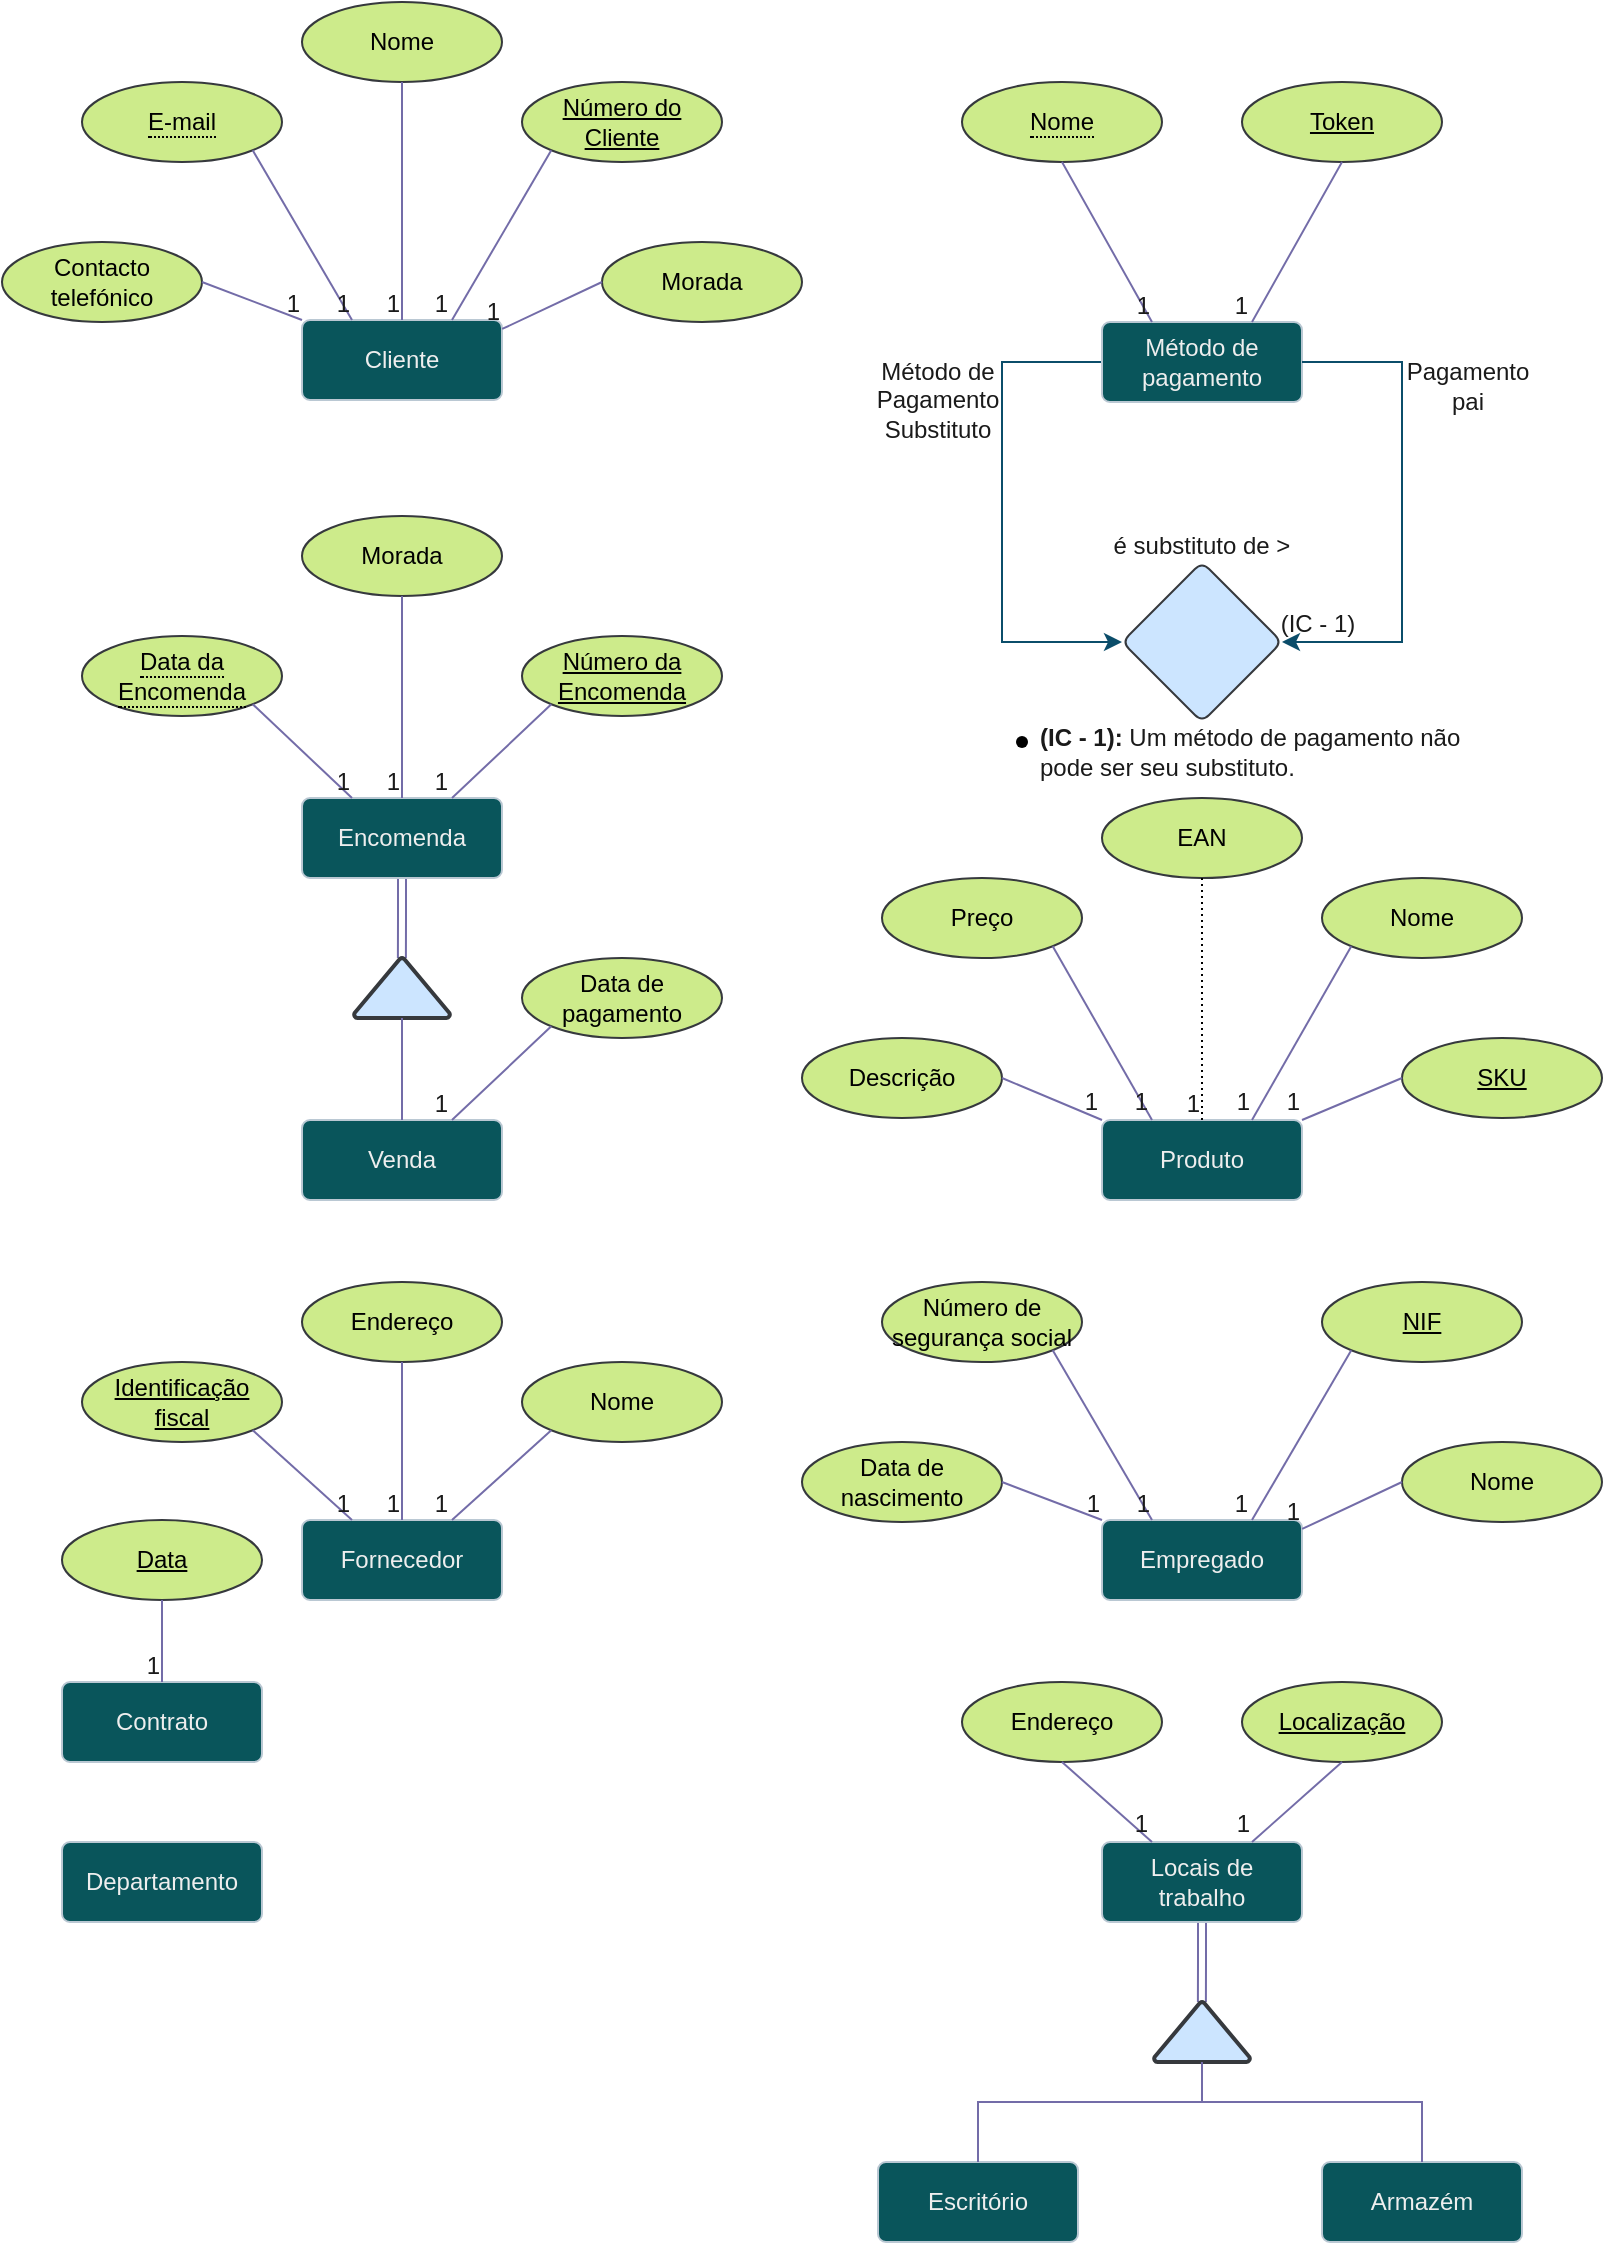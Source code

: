 <mxfile version="21.2.9" type="device">
  <diagram name="Página-1" id="ItoCFEnh0fc0-_jOK2Rc">
    <mxGraphModel dx="1313" dy="721" grid="1" gridSize="10" guides="1" tooltips="1" connect="1" arrows="1" fold="1" page="1" pageScale="1" pageWidth="827" pageHeight="1169" background="#ffffff" math="0" shadow="0">
      <root>
        <mxCell id="0" />
        <mxCell id="1" parent="0" />
        <mxCell id="ulnthqZ8hp1moQ3BsTgQ-2" value="Cliente" style="rounded=1;arcSize=10;whiteSpace=wrap;html=1;align=center;labelBackgroundColor=none;fillColor=#09555B;strokeColor=#BAC8D3;fontColor=#EEEEEE;" parent="1" vertex="1">
          <mxGeometry x="170" y="159" width="100" height="40" as="geometry" />
        </mxCell>
        <mxCell id="fjhzI5hMC6Ckn3JjvEL3-2" value="Número do Cliente" style="ellipse;whiteSpace=wrap;html=1;align=center;fontStyle=4;labelBackgroundColor=none;fillColor=#cdeb8b;strokeColor=#36393d;" parent="1" vertex="1">
          <mxGeometry x="280" y="40" width="100" height="40" as="geometry" />
        </mxCell>
        <mxCell id="fjhzI5hMC6Ckn3JjvEL3-3" value="&lt;span style=&quot;border-bottom: 1px dotted&quot;&gt;E-mail&lt;/span&gt;" style="ellipse;whiteSpace=wrap;html=1;align=center;labelBackgroundColor=none;fillColor=#cdeb8b;strokeColor=#36393d;" parent="1" vertex="1">
          <mxGeometry x="60" y="40" width="100" height="40" as="geometry" />
        </mxCell>
        <mxCell id="fjhzI5hMC6Ckn3JjvEL3-5" value="Contacto telefónico" style="ellipse;whiteSpace=wrap;html=1;align=center;labelBackgroundColor=none;fillColor=#cdeb8b;strokeColor=#36393d;" parent="1" vertex="1">
          <mxGeometry x="20" y="120" width="100" height="40" as="geometry" />
        </mxCell>
        <mxCell id="fjhzI5hMC6Ckn3JjvEL3-6" value="Morada" style="ellipse;whiteSpace=wrap;html=1;align=center;labelBackgroundColor=none;fillColor=#cdeb8b;strokeColor=#36393d;" parent="1" vertex="1">
          <mxGeometry x="320" y="120" width="100" height="40" as="geometry" />
        </mxCell>
        <mxCell id="fjhzI5hMC6Ckn3JjvEL3-8" value="Nome" style="ellipse;whiteSpace=wrap;html=1;align=center;labelBackgroundColor=none;fillColor=#cdeb8b;strokeColor=#36393d;" parent="1" vertex="1">
          <mxGeometry x="170" width="100" height="40" as="geometry" />
        </mxCell>
        <mxCell id="fjhzI5hMC6Ckn3JjvEL3-68" style="edgeStyle=orthogonalEdgeStyle;shape=link;rounded=0;orthogonalLoop=1;jettySize=auto;html=1;exitX=0.5;exitY=1;exitDx=0;exitDy=0;strokeColor=#736CA8;fontColor=#1A1A1A;" parent="1" source="fjhzI5hMC6Ckn3JjvEL3-13" target="fjhzI5hMC6Ckn3JjvEL3-69" edge="1">
          <mxGeometry relative="1" as="geometry">
            <mxPoint x="220.429" y="520" as="targetPoint" />
          </mxGeometry>
        </mxCell>
        <mxCell id="fjhzI5hMC6Ckn3JjvEL3-13" value="Encomenda" style="rounded=1;arcSize=10;whiteSpace=wrap;html=1;align=center;labelBackgroundColor=none;fillColor=#09555B;strokeColor=#BAC8D3;fontColor=#EEEEEE;" parent="1" vertex="1">
          <mxGeometry x="170" y="398" width="100" height="40" as="geometry" />
        </mxCell>
        <mxCell id="fjhzI5hMC6Ckn3JjvEL3-14" value="Número da Encomenda" style="ellipse;whiteSpace=wrap;html=1;align=center;fontStyle=4;labelBackgroundColor=none;fillColor=#cdeb8b;strokeColor=#36393d;" parent="1" vertex="1">
          <mxGeometry x="280" y="317" width="100" height="40" as="geometry" />
        </mxCell>
        <mxCell id="fjhzI5hMC6Ckn3JjvEL3-15" value="&lt;span style=&quot;border-bottom: 1px dotted&quot;&gt;Data da Encomenda&lt;/span&gt;" style="ellipse;whiteSpace=wrap;html=1;align=center;labelBackgroundColor=none;fillColor=#cdeb8b;strokeColor=#36393d;" parent="1" vertex="1">
          <mxGeometry x="60" y="317" width="100" height="40" as="geometry" />
        </mxCell>
        <mxCell id="fjhzI5hMC6Ckn3JjvEL3-18" value="Morada" style="ellipse;whiteSpace=wrap;html=1;align=center;labelBackgroundColor=none;fillColor=#cdeb8b;strokeColor=#36393d;shadow=0;" parent="1" vertex="1">
          <mxGeometry x="170" y="257" width="100" height="40" as="geometry" />
        </mxCell>
        <mxCell id="fjhzI5hMC6Ckn3JjvEL3-34" value="" style="edgeStyle=orthogonalEdgeStyle;rounded=0;orthogonalLoop=1;jettySize=auto;html=1;strokeColor=#0B4D6A;exitX=0;exitY=0.5;exitDx=0;exitDy=0;entryX=0;entryY=0.5;entryDx=0;entryDy=0;" parent="1" source="fjhzI5hMC6Ckn3JjvEL3-26" target="fjhzI5hMC6Ckn3JjvEL3-33" edge="1">
          <mxGeometry relative="1" as="geometry">
            <Array as="points">
              <mxPoint x="520" y="180" />
              <mxPoint x="520" y="320" />
            </Array>
          </mxGeometry>
        </mxCell>
        <mxCell id="fjhzI5hMC6Ckn3JjvEL3-26" value="Método de pagamento" style="rounded=1;arcSize=10;whiteSpace=wrap;html=1;align=center;labelBackgroundColor=none;fillColor=#09555B;strokeColor=#BAC8D3;fontColor=#EEEEEE;" parent="1" vertex="1">
          <mxGeometry x="570" y="160" width="100" height="40" as="geometry" />
        </mxCell>
        <mxCell id="fjhzI5hMC6Ckn3JjvEL3-27" value="Token" style="ellipse;whiteSpace=wrap;html=1;align=center;fontStyle=4;labelBackgroundColor=none;fillColor=#cdeb8b;strokeColor=#36393d;" parent="1" vertex="1">
          <mxGeometry x="640" y="40" width="100" height="40" as="geometry" />
        </mxCell>
        <mxCell id="fjhzI5hMC6Ckn3JjvEL3-28" value="&lt;span style=&quot;border-bottom: 1px dotted&quot;&gt;Nome&lt;/span&gt;" style="ellipse;whiteSpace=wrap;html=1;align=center;labelBackgroundColor=none;fillColor=#cdeb8b;strokeColor=#36393d;" parent="1" vertex="1">
          <mxGeometry x="500" y="40" width="100" height="40" as="geometry" />
        </mxCell>
        <mxCell id="fjhzI5hMC6Ckn3JjvEL3-33" value="" style="rhombus;whiteSpace=wrap;html=1;fillColor=#cce5ff;strokeColor=#36393d;rounded=1;arcSize=10;labelBackgroundColor=none;" parent="1" vertex="1">
          <mxGeometry x="580" y="280" width="80" height="80" as="geometry" />
        </mxCell>
        <mxCell id="fjhzI5hMC6Ckn3JjvEL3-37" value="Método de Pagamento Substituto" style="text;strokeColor=none;align=center;fillColor=none;html=1;verticalAlign=middle;whiteSpace=wrap;rounded=0;fontColor=#1A1A1A;" parent="1" vertex="1">
          <mxGeometry x="458" y="184" width="60" height="30" as="geometry" />
        </mxCell>
        <mxCell id="fjhzI5hMC6Ckn3JjvEL3-46" value="Pagamento pai" style="text;strokeColor=none;align=center;fillColor=none;html=1;verticalAlign=middle;whiteSpace=wrap;rounded=0;fontColor=#1A1A1A;" parent="1" vertex="1">
          <mxGeometry x="723" y="177" width="60" height="30" as="geometry" />
        </mxCell>
        <mxCell id="fjhzI5hMC6Ckn3JjvEL3-47" value="(IC - 1)" style="text;strokeColor=none;align=center;fillColor=none;html=1;verticalAlign=middle;whiteSpace=wrap;rounded=0;fontColor=#1A1A1A;" parent="1" vertex="1">
          <mxGeometry x="648" y="296" width="60" height="30" as="geometry" />
        </mxCell>
        <mxCell id="fjhzI5hMC6Ckn3JjvEL3-48" value="" style="shape=waypoint;sketch=0;fillStyle=solid;size=6;pointerEvents=1;points=[];fillColor=none;resizable=0;rotatable=0;perimeter=centerPerimeter;snapToPoint=1;strokeColor=#000000;fontColor=#1A1A1A;" parent="1" vertex="1">
          <mxGeometry x="520" y="360" width="20" height="20" as="geometry" />
        </mxCell>
        <mxCell id="fjhzI5hMC6Ckn3JjvEL3-49" value="&lt;b&gt;(IC - 1): &lt;/b&gt;Um método de pagamento não pode ser seu substituto.&lt;b&gt;&amp;nbsp;&lt;/b&gt;" style="text;strokeColor=none;align=left;fillColor=none;html=1;verticalAlign=middle;whiteSpace=wrap;rounded=0;fontColor=#1A1A1A;" parent="1" vertex="1">
          <mxGeometry x="537" y="360" width="219" height="30" as="geometry" />
        </mxCell>
        <mxCell id="fjhzI5hMC6Ckn3JjvEL3-51" value="é substituto de &amp;gt;" style="text;strokeColor=none;align=center;fillColor=none;html=1;verticalAlign=middle;whiteSpace=wrap;rounded=0;fontColor=#1A1A1A;" parent="1" vertex="1">
          <mxGeometry x="570" y="257" width="100" height="30" as="geometry" />
        </mxCell>
        <mxCell id="fjhzI5hMC6Ckn3JjvEL3-52" value="Produto" style="rounded=1;arcSize=10;whiteSpace=wrap;html=1;align=center;labelBackgroundColor=none;fillColor=#09555B;strokeColor=#BAC8D3;fontColor=#EEEEEE;" parent="1" vertex="1">
          <mxGeometry x="570" y="559" width="100" height="40" as="geometry" />
        </mxCell>
        <mxCell id="fjhzI5hMC6Ckn3JjvEL3-53" value="SKU" style="ellipse;whiteSpace=wrap;html=1;align=center;fontStyle=4;labelBackgroundColor=none;fillColor=#cdeb8b;strokeColor=#36393d;" parent="1" vertex="1">
          <mxGeometry x="720" y="518" width="100" height="40" as="geometry" />
        </mxCell>
        <mxCell id="fjhzI5hMC6Ckn3JjvEL3-56" value="Nome" style="ellipse;whiteSpace=wrap;html=1;align=center;labelBackgroundColor=none;fillColor=#cdeb8b;strokeColor=#36393d;shadow=0;" parent="1" vertex="1">
          <mxGeometry x="680" y="438" width="100" height="40" as="geometry" />
        </mxCell>
        <mxCell id="fjhzI5hMC6Ckn3JjvEL3-59" value="Descrição" style="ellipse;whiteSpace=wrap;html=1;align=center;strokeColor=#36393d;fillColor=#cdeb8b;" parent="1" vertex="1">
          <mxGeometry x="420" y="518" width="100" height="40" as="geometry" />
        </mxCell>
        <mxCell id="fjhzI5hMC6Ckn3JjvEL3-60" value="Preço" style="ellipse;whiteSpace=wrap;html=1;align=center;strokeColor=#36393d;fillColor=#cdeb8b;" parent="1" vertex="1">
          <mxGeometry x="460" y="438" width="100" height="40" as="geometry" />
        </mxCell>
        <mxCell id="fjhzI5hMC6Ckn3JjvEL3-64" value="EAN" style="ellipse;whiteSpace=wrap;html=1;align=center;strokeColor=#36393d;fillColor=#cdeb8b;" parent="1" vertex="1">
          <mxGeometry x="570" y="398" width="100" height="40" as="geometry" />
        </mxCell>
        <mxCell id="fjhzI5hMC6Ckn3JjvEL3-65" value="" style="endArrow=none;html=1;rounded=0;dashed=1;dashPattern=1 2;strokeColor=#000000;fontColor=#1A1A1A;entryX=0.5;entryY=0;entryDx=0;entryDy=0;exitX=0.5;exitY=1;exitDx=0;exitDy=0;jumpSize=4;" parent="1" source="fjhzI5hMC6Ckn3JjvEL3-64" target="fjhzI5hMC6Ckn3JjvEL3-52" edge="1">
          <mxGeometry relative="1" as="geometry">
            <mxPoint x="590" y="488" as="sourcePoint" />
            <mxPoint x="680" y="328" as="targetPoint" />
          </mxGeometry>
        </mxCell>
        <mxCell id="fjhzI5hMC6Ckn3JjvEL3-66" value="1" style="resizable=0;html=1;whiteSpace=wrap;align=right;verticalAlign=bottom;strokeColor=#D0CEE2;fontColor=#1A1A1A;fillColor=#5D7F99;" parent="fjhzI5hMC6Ckn3JjvEL3-65" connectable="0" vertex="1">
          <mxGeometry x="1" relative="1" as="geometry" />
        </mxCell>
        <mxCell id="fjhzI5hMC6Ckn3JjvEL3-69" value="" style="strokeWidth=2;html=1;shape=mxgraph.flowchart.extract_or_measurement;whiteSpace=wrap;strokeColor=#36393d;fillColor=#cce5ff;" parent="1" vertex="1">
          <mxGeometry x="196.04" y="478" width="47.93" height="30" as="geometry" />
        </mxCell>
        <mxCell id="fjhzI5hMC6Ckn3JjvEL3-71" value="Venda" style="rounded=1;arcSize=10;whiteSpace=wrap;html=1;align=center;labelBackgroundColor=none;fillColor=#09555B;strokeColor=#BAC8D3;fontColor=#EEEEEE;" parent="1" vertex="1">
          <mxGeometry x="170" y="559" width="100" height="40" as="geometry" />
        </mxCell>
        <mxCell id="fjhzI5hMC6Ckn3JjvEL3-72" value="Data de pagamento" style="ellipse;whiteSpace=wrap;html=1;align=center;fontStyle=0;labelBackgroundColor=none;fillColor=#cdeb8b;strokeColor=#36393d;" parent="1" vertex="1">
          <mxGeometry x="280" y="478" width="100" height="40" as="geometry" />
        </mxCell>
        <mxCell id="fjhzI5hMC6Ckn3JjvEL3-75" value="" style="endArrow=none;html=1;rounded=0;strokeColor=#736CA8;fontColor=#1A1A1A;exitX=0.5;exitY=1;exitDx=0;exitDy=0;exitPerimeter=0;entryX=0.5;entryY=0;entryDx=0;entryDy=0;" parent="1" source="fjhzI5hMC6Ckn3JjvEL3-69" target="fjhzI5hMC6Ckn3JjvEL3-71" edge="1">
          <mxGeometry relative="1" as="geometry">
            <mxPoint x="170" y="500" as="sourcePoint" />
            <mxPoint x="330" y="500" as="targetPoint" />
          </mxGeometry>
        </mxCell>
        <mxCell id="fjhzI5hMC6Ckn3JjvEL3-76" value="Fornecedor" style="rounded=1;arcSize=10;whiteSpace=wrap;html=1;align=center;labelBackgroundColor=none;fillColor=#09555B;strokeColor=#BAC8D3;fontColor=#EEEEEE;" parent="1" vertex="1">
          <mxGeometry x="170" y="759" width="100" height="40" as="geometry" />
        </mxCell>
        <mxCell id="fjhzI5hMC6Ckn3JjvEL3-78" value="Nome" style="ellipse;whiteSpace=wrap;html=1;align=center;labelBackgroundColor=none;fillColor=#cdeb8b;strokeColor=#36393d;shadow=0;" parent="1" vertex="1">
          <mxGeometry x="280" y="680" width="100" height="40" as="geometry" />
        </mxCell>
        <mxCell id="fjhzI5hMC6Ckn3JjvEL3-84" value="Endereço" style="ellipse;whiteSpace=wrap;html=1;align=center;strokeColor=#36393d;fillColor=#cdeb8b;" parent="1" vertex="1">
          <mxGeometry x="170" y="640" width="100" height="40" as="geometry" />
        </mxCell>
        <mxCell id="fjhzI5hMC6Ckn3JjvEL3-87" value="Identificação fiscal" style="ellipse;whiteSpace=wrap;html=1;align=center;fontStyle=4;strokeColor=#36393d;fillColor=#cdeb8b;" parent="1" vertex="1">
          <mxGeometry x="60" y="680" width="100" height="40" as="geometry" />
        </mxCell>
        <mxCell id="fjhzI5hMC6Ckn3JjvEL3-90" value="Contrato" style="rounded=1;arcSize=10;whiteSpace=wrap;html=1;align=center;labelBackgroundColor=none;fillColor=#09555B;strokeColor=#BAC8D3;fontColor=#EEEEEE;" parent="1" vertex="1">
          <mxGeometry x="50" y="840" width="100" height="40" as="geometry" />
        </mxCell>
        <mxCell id="fjhzI5hMC6Ckn3JjvEL3-91" value="Data" style="ellipse;whiteSpace=wrap;html=1;align=center;fontStyle=4;strokeColor=#36393d;fillColor=#cdeb8b;" parent="1" vertex="1">
          <mxGeometry x="50" y="759" width="100" height="40" as="geometry" />
        </mxCell>
        <mxCell id="fjhzI5hMC6Ckn3JjvEL3-94" value="" style="endArrow=none;html=1;rounded=0;strokeColor=#736CA8;fontColor=#1A1A1A;exitX=0.5;exitY=1;exitDx=0;exitDy=0;entryX=0.5;entryY=0;entryDx=0;entryDy=0;" parent="1" source="fjhzI5hMC6Ckn3JjvEL3-91" target="fjhzI5hMC6Ckn3JjvEL3-90" edge="1">
          <mxGeometry relative="1" as="geometry">
            <mxPoint x="-20" y="850" as="sourcePoint" />
            <mxPoint x="140" y="850" as="targetPoint" />
          </mxGeometry>
        </mxCell>
        <mxCell id="fjhzI5hMC6Ckn3JjvEL3-95" value="1" style="resizable=0;html=1;whiteSpace=wrap;align=right;verticalAlign=bottom;strokeColor=#D0CEE2;fontColor=#1A1A1A;fillColor=#5D7F99;" parent="fjhzI5hMC6Ckn3JjvEL3-94" connectable="0" vertex="1">
          <mxGeometry x="1" relative="1" as="geometry" />
        </mxCell>
        <mxCell id="fjhzI5hMC6Ckn3JjvEL3-96" value="" style="endArrow=none;html=1;rounded=0;strokeColor=#736CA8;fontColor=#1A1A1A;entryX=0.75;entryY=0;entryDx=0;entryDy=0;exitX=0;exitY=1;exitDx=0;exitDy=0;" parent="1" source="fjhzI5hMC6Ckn3JjvEL3-78" target="fjhzI5hMC6Ckn3JjvEL3-76" edge="1">
          <mxGeometry relative="1" as="geometry">
            <mxPoint x="60" y="800" as="sourcePoint" />
            <mxPoint x="220" y="800" as="targetPoint" />
          </mxGeometry>
        </mxCell>
        <mxCell id="fjhzI5hMC6Ckn3JjvEL3-97" value="1" style="resizable=0;html=1;whiteSpace=wrap;align=right;verticalAlign=bottom;strokeColor=#D0CEE2;fontColor=#1A1A1A;fillColor=#5D7F99;" parent="fjhzI5hMC6Ckn3JjvEL3-96" connectable="0" vertex="1">
          <mxGeometry x="1" relative="1" as="geometry" />
        </mxCell>
        <mxCell id="fjhzI5hMC6Ckn3JjvEL3-98" value="" style="endArrow=none;html=1;rounded=0;strokeColor=#736CA8;fontColor=#1A1A1A;entryX=0.5;entryY=0;entryDx=0;entryDy=0;exitX=0.5;exitY=1;exitDx=0;exitDy=0;" parent="1" source="fjhzI5hMC6Ckn3JjvEL3-84" target="fjhzI5hMC6Ckn3JjvEL3-76" edge="1">
          <mxGeometry relative="1" as="geometry">
            <mxPoint x="60" y="800" as="sourcePoint" />
            <mxPoint x="220" y="800" as="targetPoint" />
          </mxGeometry>
        </mxCell>
        <mxCell id="fjhzI5hMC6Ckn3JjvEL3-99" value="1" style="resizable=0;html=1;whiteSpace=wrap;align=right;verticalAlign=bottom;strokeColor=#D0CEE2;fontColor=#1A1A1A;fillColor=#5D7F99;" parent="fjhzI5hMC6Ckn3JjvEL3-98" connectable="0" vertex="1">
          <mxGeometry x="1" relative="1" as="geometry" />
        </mxCell>
        <mxCell id="fjhzI5hMC6Ckn3JjvEL3-100" value="" style="endArrow=none;html=1;rounded=0;strokeColor=#736CA8;fontColor=#1A1A1A;entryX=0.25;entryY=0;entryDx=0;entryDy=0;exitX=1;exitY=1;exitDx=0;exitDy=0;" parent="1" source="fjhzI5hMC6Ckn3JjvEL3-87" target="fjhzI5hMC6Ckn3JjvEL3-76" edge="1">
          <mxGeometry relative="1" as="geometry">
            <mxPoint x="60" y="800" as="sourcePoint" />
            <mxPoint x="220" y="800" as="targetPoint" />
          </mxGeometry>
        </mxCell>
        <mxCell id="fjhzI5hMC6Ckn3JjvEL3-101" value="1" style="resizable=0;html=1;whiteSpace=wrap;align=right;verticalAlign=bottom;strokeColor=#D0CEE2;fontColor=#1A1A1A;fillColor=#5D7F99;" parent="fjhzI5hMC6Ckn3JjvEL3-100" connectable="0" vertex="1">
          <mxGeometry x="1" relative="1" as="geometry" />
        </mxCell>
        <mxCell id="fjhzI5hMC6Ckn3JjvEL3-102" value="" style="endArrow=none;html=1;rounded=0;strokeColor=#736CA8;fontColor=#1A1A1A;entryX=0;entryY=0;entryDx=0;entryDy=0;exitX=1;exitY=0.5;exitDx=0;exitDy=0;" parent="1" source="fjhzI5hMC6Ckn3JjvEL3-5" target="ulnthqZ8hp1moQ3BsTgQ-2" edge="1">
          <mxGeometry relative="1" as="geometry">
            <mxPoint x="10" y="205.89" as="sourcePoint" />
            <mxPoint x="170" y="205.89" as="targetPoint" />
          </mxGeometry>
        </mxCell>
        <mxCell id="fjhzI5hMC6Ckn3JjvEL3-103" value="1" style="resizable=0;html=1;whiteSpace=wrap;align=right;verticalAlign=bottom;strokeColor=#D0CEE2;fontColor=#1A1A1A;fillColor=#5D7F99;" parent="fjhzI5hMC6Ckn3JjvEL3-102" connectable="0" vertex="1">
          <mxGeometry x="1" relative="1" as="geometry" />
        </mxCell>
        <mxCell id="fjhzI5hMC6Ckn3JjvEL3-105" value="" style="endArrow=none;html=1;rounded=0;strokeColor=#736CA8;fontColor=#1A1A1A;exitX=1;exitY=1;exitDx=0;exitDy=0;entryX=0.25;entryY=0;entryDx=0;entryDy=0;" parent="1" source="fjhzI5hMC6Ckn3JjvEL3-3" target="ulnthqZ8hp1moQ3BsTgQ-2" edge="1">
          <mxGeometry relative="1" as="geometry">
            <mxPoint x="70" y="200" as="sourcePoint" />
            <mxPoint x="230" y="200" as="targetPoint" />
          </mxGeometry>
        </mxCell>
        <mxCell id="fjhzI5hMC6Ckn3JjvEL3-106" value="1" style="resizable=0;html=1;whiteSpace=wrap;align=right;verticalAlign=bottom;strokeColor=#D0CEE2;fontColor=#1A1A1A;fillColor=#5D7F99;" parent="fjhzI5hMC6Ckn3JjvEL3-105" connectable="0" vertex="1">
          <mxGeometry x="1" relative="1" as="geometry" />
        </mxCell>
        <mxCell id="fjhzI5hMC6Ckn3JjvEL3-107" value="" style="endArrow=none;html=1;rounded=0;strokeColor=#736CA8;fontColor=#1A1A1A;exitX=0.5;exitY=1;exitDx=0;exitDy=0;entryX=0.5;entryY=0;entryDx=0;entryDy=0;" parent="1" source="fjhzI5hMC6Ckn3JjvEL3-8" target="ulnthqZ8hp1moQ3BsTgQ-2" edge="1">
          <mxGeometry relative="1" as="geometry">
            <mxPoint x="100" y="200" as="sourcePoint" />
            <mxPoint x="260" y="200" as="targetPoint" />
          </mxGeometry>
        </mxCell>
        <mxCell id="fjhzI5hMC6Ckn3JjvEL3-108" value="1" style="resizable=0;html=1;whiteSpace=wrap;align=right;verticalAlign=bottom;strokeColor=#D0CEE2;fontColor=#1A1A1A;fillColor=#5D7F99;" parent="fjhzI5hMC6Ckn3JjvEL3-107" connectable="0" vertex="1">
          <mxGeometry x="1" relative="1" as="geometry" />
        </mxCell>
        <mxCell id="fjhzI5hMC6Ckn3JjvEL3-109" value="" style="endArrow=none;html=1;rounded=0;strokeColor=#736CA8;fontColor=#1A1A1A;exitX=0;exitY=0.5;exitDx=0;exitDy=0;entryX=1.001;entryY=0.112;entryDx=0;entryDy=0;entryPerimeter=0;" parent="1" source="fjhzI5hMC6Ckn3JjvEL3-6" target="ulnthqZ8hp1moQ3BsTgQ-2" edge="1">
          <mxGeometry relative="1" as="geometry">
            <mxPoint x="230" y="200" as="sourcePoint" />
            <mxPoint x="390" y="200" as="targetPoint" />
          </mxGeometry>
        </mxCell>
        <mxCell id="fjhzI5hMC6Ckn3JjvEL3-110" value="1" style="resizable=0;html=1;whiteSpace=wrap;align=right;verticalAlign=bottom;strokeColor=#D0CEE2;fontColor=#1A1A1A;fillColor=#5D7F99;" parent="fjhzI5hMC6Ckn3JjvEL3-109" connectable="0" vertex="1">
          <mxGeometry x="1" relative="1" as="geometry" />
        </mxCell>
        <mxCell id="fjhzI5hMC6Ckn3JjvEL3-111" value="" style="endArrow=none;html=1;rounded=0;strokeColor=#736CA8;fontColor=#1A1A1A;entryX=0.75;entryY=0;entryDx=0;entryDy=0;exitX=0;exitY=1;exitDx=0;exitDy=0;" parent="1" source="fjhzI5hMC6Ckn3JjvEL3-2" target="ulnthqZ8hp1moQ3BsTgQ-2" edge="1">
          <mxGeometry relative="1" as="geometry">
            <mxPoint x="230" y="200" as="sourcePoint" />
            <mxPoint x="390" y="200" as="targetPoint" />
          </mxGeometry>
        </mxCell>
        <mxCell id="fjhzI5hMC6Ckn3JjvEL3-112" value="1" style="resizable=0;html=1;whiteSpace=wrap;align=right;verticalAlign=bottom;strokeColor=#D0CEE2;fontColor=#1A1A1A;fillColor=#5D7F99;" parent="fjhzI5hMC6Ckn3JjvEL3-111" connectable="0" vertex="1">
          <mxGeometry x="1" relative="1" as="geometry" />
        </mxCell>
        <mxCell id="fjhzI5hMC6Ckn3JjvEL3-113" value="" style="endArrow=none;html=1;rounded=0;strokeColor=#736CA8;fontColor=#1A1A1A;exitX=0;exitY=1;exitDx=0;exitDy=0;entryX=0.75;entryY=0;entryDx=0;entryDy=0;" parent="1" source="fjhzI5hMC6Ckn3JjvEL3-72" target="fjhzI5hMC6Ckn3JjvEL3-71" edge="1">
          <mxGeometry relative="1" as="geometry">
            <mxPoint x="210" y="510" as="sourcePoint" />
            <mxPoint x="370" y="510" as="targetPoint" />
          </mxGeometry>
        </mxCell>
        <mxCell id="fjhzI5hMC6Ckn3JjvEL3-114" value="1" style="resizable=0;html=1;whiteSpace=wrap;align=right;verticalAlign=bottom;strokeColor=#D0CEE2;fontColor=#1A1A1A;fillColor=#5D7F99;" parent="fjhzI5hMC6Ckn3JjvEL3-113" connectable="0" vertex="1">
          <mxGeometry x="1" relative="1" as="geometry" />
        </mxCell>
        <mxCell id="fjhzI5hMC6Ckn3JjvEL3-115" value="" style="endArrow=none;html=1;rounded=0;strokeColor=#736CA8;fontColor=#1A1A1A;exitX=0;exitY=1;exitDx=0;exitDy=0;entryX=0.75;entryY=0;entryDx=0;entryDy=0;" parent="1" source="fjhzI5hMC6Ckn3JjvEL3-14" target="fjhzI5hMC6Ckn3JjvEL3-13" edge="1">
          <mxGeometry relative="1" as="geometry">
            <mxPoint x="130" y="370" as="sourcePoint" />
            <mxPoint x="290" y="370" as="targetPoint" />
          </mxGeometry>
        </mxCell>
        <mxCell id="fjhzI5hMC6Ckn3JjvEL3-116" value="1" style="resizable=0;html=1;whiteSpace=wrap;align=right;verticalAlign=bottom;strokeColor=#D0CEE2;fontColor=#1A1A1A;fillColor=#5D7F99;" parent="fjhzI5hMC6Ckn3JjvEL3-115" connectable="0" vertex="1">
          <mxGeometry x="1" relative="1" as="geometry" />
        </mxCell>
        <mxCell id="fjhzI5hMC6Ckn3JjvEL3-117" value="" style="endArrow=none;html=1;rounded=0;strokeColor=#736CA8;fontColor=#1A1A1A;exitX=1;exitY=1;exitDx=0;exitDy=0;entryX=0.25;entryY=0;entryDx=0;entryDy=0;" parent="1" source="fjhzI5hMC6Ckn3JjvEL3-15" target="fjhzI5hMC6Ckn3JjvEL3-13" edge="1">
          <mxGeometry relative="1" as="geometry">
            <mxPoint x="130" y="370" as="sourcePoint" />
            <mxPoint x="290" y="370" as="targetPoint" />
          </mxGeometry>
        </mxCell>
        <mxCell id="fjhzI5hMC6Ckn3JjvEL3-118" value="1" style="resizable=0;html=1;whiteSpace=wrap;align=right;verticalAlign=bottom;strokeColor=#D0CEE2;fontColor=#1A1A1A;fillColor=#5D7F99;" parent="fjhzI5hMC6Ckn3JjvEL3-117" connectable="0" vertex="1">
          <mxGeometry x="1" relative="1" as="geometry" />
        </mxCell>
        <mxCell id="fjhzI5hMC6Ckn3JjvEL3-119" value="" style="endArrow=none;html=1;rounded=0;strokeColor=#736CA8;fontColor=#1A1A1A;exitX=0.5;exitY=1;exitDx=0;exitDy=0;entryX=0.5;entryY=0;entryDx=0;entryDy=0;" parent="1" source="fjhzI5hMC6Ckn3JjvEL3-18" target="fjhzI5hMC6Ckn3JjvEL3-13" edge="1">
          <mxGeometry relative="1" as="geometry">
            <mxPoint x="130" y="370" as="sourcePoint" />
            <mxPoint x="290" y="370" as="targetPoint" />
          </mxGeometry>
        </mxCell>
        <mxCell id="fjhzI5hMC6Ckn3JjvEL3-120" value="1" style="resizable=0;html=1;whiteSpace=wrap;align=right;verticalAlign=bottom;strokeColor=#D0CEE2;fontColor=#1A1A1A;fillColor=#5D7F99;" parent="fjhzI5hMC6Ckn3JjvEL3-119" connectable="0" vertex="1">
          <mxGeometry x="1" relative="1" as="geometry" />
        </mxCell>
        <mxCell id="fjhzI5hMC6Ckn3JjvEL3-121" value="" style="endArrow=none;html=1;rounded=0;strokeColor=#736CA8;fontColor=#1A1A1A;exitX=0.5;exitY=1;exitDx=0;exitDy=0;entryX=0.25;entryY=0;entryDx=0;entryDy=0;" parent="1" source="fjhzI5hMC6Ckn3JjvEL3-28" target="fjhzI5hMC6Ckn3JjvEL3-26" edge="1">
          <mxGeometry relative="1" as="geometry">
            <mxPoint x="470" y="240" as="sourcePoint" />
            <mxPoint x="630" y="240" as="targetPoint" />
          </mxGeometry>
        </mxCell>
        <mxCell id="fjhzI5hMC6Ckn3JjvEL3-122" value="1" style="resizable=0;html=1;whiteSpace=wrap;align=right;verticalAlign=bottom;strokeColor=#D0CEE2;fontColor=#1A1A1A;fillColor=#5D7F99;" parent="fjhzI5hMC6Ckn3JjvEL3-121" connectable="0" vertex="1">
          <mxGeometry x="1" relative="1" as="geometry" />
        </mxCell>
        <mxCell id="fjhzI5hMC6Ckn3JjvEL3-124" value="" style="endArrow=none;html=1;rounded=0;strokeColor=#736CA8;fontColor=#1A1A1A;exitX=0.5;exitY=1;exitDx=0;exitDy=0;entryX=0.75;entryY=0;entryDx=0;entryDy=0;" parent="1" source="fjhzI5hMC6Ckn3JjvEL3-27" target="fjhzI5hMC6Ckn3JjvEL3-26" edge="1">
          <mxGeometry relative="1" as="geometry">
            <mxPoint x="470" y="240" as="sourcePoint" />
            <mxPoint x="630" y="240" as="targetPoint" />
          </mxGeometry>
        </mxCell>
        <mxCell id="fjhzI5hMC6Ckn3JjvEL3-125" value="1" style="resizable=0;html=1;whiteSpace=wrap;align=right;verticalAlign=bottom;strokeColor=#D0CEE2;fontColor=#1A1A1A;fillColor=#5D7F99;" parent="fjhzI5hMC6Ckn3JjvEL3-124" connectable="0" vertex="1">
          <mxGeometry x="1" relative="1" as="geometry" />
        </mxCell>
        <mxCell id="fjhzI5hMC6Ckn3JjvEL3-126" value="" style="endArrow=none;html=1;rounded=0;strokeColor=#736CA8;fontColor=#1A1A1A;exitX=0;exitY=0.5;exitDx=0;exitDy=0;entryX=1;entryY=0;entryDx=0;entryDy=0;" parent="1" source="fjhzI5hMC6Ckn3JjvEL3-53" target="fjhzI5hMC6Ckn3JjvEL3-52" edge="1">
          <mxGeometry relative="1" as="geometry">
            <mxPoint x="520" y="580" as="sourcePoint" />
            <mxPoint x="680" y="580" as="targetPoint" />
          </mxGeometry>
        </mxCell>
        <mxCell id="fjhzI5hMC6Ckn3JjvEL3-127" value="1" style="resizable=0;html=1;whiteSpace=wrap;align=right;verticalAlign=bottom;strokeColor=#D0CEE2;fontColor=#1A1A1A;fillColor=#5D7F99;" parent="fjhzI5hMC6Ckn3JjvEL3-126" connectable="0" vertex="1">
          <mxGeometry x="1" relative="1" as="geometry" />
        </mxCell>
        <mxCell id="fjhzI5hMC6Ckn3JjvEL3-128" value="" style="endArrow=none;html=1;rounded=0;strokeColor=#736CA8;fontColor=#1A1A1A;exitX=0;exitY=1;exitDx=0;exitDy=0;entryX=0.75;entryY=0;entryDx=0;entryDy=0;" parent="1" source="fjhzI5hMC6Ckn3JjvEL3-56" target="fjhzI5hMC6Ckn3JjvEL3-52" edge="1">
          <mxGeometry relative="1" as="geometry">
            <mxPoint x="520" y="580" as="sourcePoint" />
            <mxPoint x="680" y="580" as="targetPoint" />
          </mxGeometry>
        </mxCell>
        <mxCell id="fjhzI5hMC6Ckn3JjvEL3-129" value="1" style="resizable=0;html=1;whiteSpace=wrap;align=right;verticalAlign=bottom;strokeColor=#D0CEE2;fontColor=#1A1A1A;fillColor=#5D7F99;" parent="fjhzI5hMC6Ckn3JjvEL3-128" connectable="0" vertex="1">
          <mxGeometry x="1" relative="1" as="geometry" />
        </mxCell>
        <mxCell id="fjhzI5hMC6Ckn3JjvEL3-130" value="" style="endArrow=none;html=1;rounded=0;strokeColor=#736CA8;fontColor=#1A1A1A;exitX=1;exitY=1;exitDx=0;exitDy=0;entryX=0.25;entryY=0;entryDx=0;entryDy=0;" parent="1" source="fjhzI5hMC6Ckn3JjvEL3-60" target="fjhzI5hMC6Ckn3JjvEL3-52" edge="1">
          <mxGeometry relative="1" as="geometry">
            <mxPoint x="520" y="580" as="sourcePoint" />
            <mxPoint x="680" y="580" as="targetPoint" />
          </mxGeometry>
        </mxCell>
        <mxCell id="fjhzI5hMC6Ckn3JjvEL3-131" value="1" style="resizable=0;html=1;whiteSpace=wrap;align=right;verticalAlign=bottom;strokeColor=#D0CEE2;fontColor=#1A1A1A;fillColor=#5D7F99;" parent="fjhzI5hMC6Ckn3JjvEL3-130" connectable="0" vertex="1">
          <mxGeometry x="1" relative="1" as="geometry" />
        </mxCell>
        <mxCell id="fjhzI5hMC6Ckn3JjvEL3-132" value="" style="endArrow=none;html=1;rounded=0;strokeColor=#736CA8;fontColor=#1A1A1A;exitX=1;exitY=0.5;exitDx=0;exitDy=0;entryX=0;entryY=0;entryDx=0;entryDy=0;" parent="1" source="fjhzI5hMC6Ckn3JjvEL3-59" target="fjhzI5hMC6Ckn3JjvEL3-52" edge="1">
          <mxGeometry relative="1" as="geometry">
            <mxPoint x="520" y="580" as="sourcePoint" />
            <mxPoint x="680" y="580" as="targetPoint" />
          </mxGeometry>
        </mxCell>
        <mxCell id="fjhzI5hMC6Ckn3JjvEL3-133" value="1" style="resizable=0;html=1;whiteSpace=wrap;align=right;verticalAlign=bottom;strokeColor=#D0CEE2;fontColor=#1A1A1A;fillColor=#5D7F99;" parent="fjhzI5hMC6Ckn3JjvEL3-132" connectable="0" vertex="1">
          <mxGeometry x="1" relative="1" as="geometry" />
        </mxCell>
        <mxCell id="fjhzI5hMC6Ckn3JjvEL3-134" value="Empregado" style="rounded=1;arcSize=10;whiteSpace=wrap;html=1;align=center;labelBackgroundColor=none;fillColor=#09555B;strokeColor=#BAC8D3;fontColor=#EEEEEE;" parent="1" vertex="1">
          <mxGeometry x="570" y="759" width="100" height="40" as="geometry" />
        </mxCell>
        <mxCell id="fjhzI5hMC6Ckn3JjvEL3-135" value="NIF" style="ellipse;whiteSpace=wrap;html=1;align=center;fontStyle=4;labelBackgroundColor=none;fillColor=#cdeb8b;strokeColor=#36393d;" parent="1" vertex="1">
          <mxGeometry x="680" y="640" width="100" height="40" as="geometry" />
        </mxCell>
        <mxCell id="fjhzI5hMC6Ckn3JjvEL3-137" value="Data de nascimento" style="ellipse;whiteSpace=wrap;html=1;align=center;labelBackgroundColor=none;fillColor=#cdeb8b;strokeColor=#36393d;" parent="1" vertex="1">
          <mxGeometry x="420" y="720" width="100" height="40" as="geometry" />
        </mxCell>
        <mxCell id="fjhzI5hMC6Ckn3JjvEL3-138" value="Nome" style="ellipse;whiteSpace=wrap;html=1;align=center;labelBackgroundColor=none;fillColor=#cdeb8b;strokeColor=#36393d;" parent="1" vertex="1">
          <mxGeometry x="720" y="720" width="100" height="40" as="geometry" />
        </mxCell>
        <mxCell id="fjhzI5hMC6Ckn3JjvEL3-139" value="" style="endArrow=none;html=1;rounded=0;strokeColor=#736CA8;fontColor=#1A1A1A;entryX=0;entryY=0;entryDx=0;entryDy=0;exitX=1;exitY=0.5;exitDx=0;exitDy=0;" parent="1" source="fjhzI5hMC6Ckn3JjvEL3-137" target="fjhzI5hMC6Ckn3JjvEL3-134" edge="1">
          <mxGeometry relative="1" as="geometry">
            <mxPoint x="410" y="805.89" as="sourcePoint" />
            <mxPoint x="570" y="805.89" as="targetPoint" />
          </mxGeometry>
        </mxCell>
        <mxCell id="fjhzI5hMC6Ckn3JjvEL3-140" value="1" style="resizable=0;html=1;whiteSpace=wrap;align=right;verticalAlign=bottom;strokeColor=#D0CEE2;fontColor=#1A1A1A;fillColor=#5D7F99;" parent="fjhzI5hMC6Ckn3JjvEL3-139" connectable="0" vertex="1">
          <mxGeometry x="1" relative="1" as="geometry" />
        </mxCell>
        <mxCell id="fjhzI5hMC6Ckn3JjvEL3-145" value="" style="endArrow=none;html=1;rounded=0;strokeColor=#736CA8;fontColor=#1A1A1A;exitX=0;exitY=0.5;exitDx=0;exitDy=0;entryX=1.001;entryY=0.112;entryDx=0;entryDy=0;entryPerimeter=0;" parent="1" source="fjhzI5hMC6Ckn3JjvEL3-138" target="fjhzI5hMC6Ckn3JjvEL3-134" edge="1">
          <mxGeometry relative="1" as="geometry">
            <mxPoint x="630" y="800" as="sourcePoint" />
            <mxPoint x="790" y="800" as="targetPoint" />
          </mxGeometry>
        </mxCell>
        <mxCell id="fjhzI5hMC6Ckn3JjvEL3-146" value="1" style="resizable=0;html=1;whiteSpace=wrap;align=right;verticalAlign=bottom;strokeColor=#D0CEE2;fontColor=#1A1A1A;fillColor=#5D7F99;" parent="fjhzI5hMC6Ckn3JjvEL3-145" connectable="0" vertex="1">
          <mxGeometry x="1" relative="1" as="geometry" />
        </mxCell>
        <mxCell id="fjhzI5hMC6Ckn3JjvEL3-147" value="" style="endArrow=none;html=1;rounded=0;strokeColor=#736CA8;fontColor=#1A1A1A;entryX=0.75;entryY=0;entryDx=0;entryDy=0;exitX=0;exitY=1;exitDx=0;exitDy=0;" parent="1" source="fjhzI5hMC6Ckn3JjvEL3-135" target="fjhzI5hMC6Ckn3JjvEL3-134" edge="1">
          <mxGeometry relative="1" as="geometry">
            <mxPoint x="630" y="800" as="sourcePoint" />
            <mxPoint x="790" y="800" as="targetPoint" />
          </mxGeometry>
        </mxCell>
        <mxCell id="fjhzI5hMC6Ckn3JjvEL3-148" value="1" style="resizable=0;html=1;whiteSpace=wrap;align=right;verticalAlign=bottom;strokeColor=#D0CEE2;fontColor=#1A1A1A;fillColor=#5D7F99;" parent="fjhzI5hMC6Ckn3JjvEL3-147" connectable="0" vertex="1">
          <mxGeometry x="1" relative="1" as="geometry" />
        </mxCell>
        <mxCell id="fjhzI5hMC6Ckn3JjvEL3-149" value="Número de segurança social" style="ellipse;whiteSpace=wrap;html=1;align=center;strokeColor=#36393d;fillColor=#cdeb8b;" parent="1" vertex="1">
          <mxGeometry x="460" y="640" width="100" height="40" as="geometry" />
        </mxCell>
        <mxCell id="fjhzI5hMC6Ckn3JjvEL3-150" value="" style="endArrow=none;html=1;rounded=0;strokeColor=#736CA8;fontColor=#1A1A1A;exitX=1;exitY=1;exitDx=0;exitDy=0;entryX=0.25;entryY=0;entryDx=0;entryDy=0;" parent="1" source="fjhzI5hMC6Ckn3JjvEL3-149" target="fjhzI5hMC6Ckn3JjvEL3-134" edge="1">
          <mxGeometry relative="1" as="geometry">
            <mxPoint x="540" y="660" as="sourcePoint" />
            <mxPoint x="700" y="660" as="targetPoint" />
          </mxGeometry>
        </mxCell>
        <mxCell id="fjhzI5hMC6Ckn3JjvEL3-151" value="1" style="resizable=0;html=1;whiteSpace=wrap;align=right;verticalAlign=bottom;strokeColor=#D0CEE2;fontColor=#1A1A1A;fillColor=#5D7F99;" parent="fjhzI5hMC6Ckn3JjvEL3-150" connectable="0" vertex="1">
          <mxGeometry x="1" relative="1" as="geometry" />
        </mxCell>
        <mxCell id="fjhzI5hMC6Ckn3JjvEL3-152" value="Departamento" style="rounded=1;arcSize=10;whiteSpace=wrap;html=1;align=center;labelBackgroundColor=none;fillColor=#09555B;strokeColor=#BAC8D3;fontColor=#EEEEEE;" parent="1" vertex="1">
          <mxGeometry x="50" y="920" width="100" height="40" as="geometry" />
        </mxCell>
        <mxCell id="fjhzI5hMC6Ckn3JjvEL3-155" style="edgeStyle=orthogonalEdgeStyle;shape=link;rounded=0;orthogonalLoop=1;jettySize=auto;html=1;exitX=0.5;exitY=1;exitDx=0;exitDy=0;strokeColor=#736CA8;fontColor=#1A1A1A;" parent="1" source="fjhzI5hMC6Ckn3JjvEL3-156" target="fjhzI5hMC6Ckn3JjvEL3-160" edge="1">
          <mxGeometry relative="1" as="geometry">
            <mxPoint x="596.429" y="1062" as="targetPoint" />
          </mxGeometry>
        </mxCell>
        <mxCell id="fjhzI5hMC6Ckn3JjvEL3-156" value="Locais de trabalho" style="rounded=1;arcSize=10;whiteSpace=wrap;html=1;align=center;labelBackgroundColor=none;fillColor=#09555B;strokeColor=#BAC8D3;fontColor=#EEEEEE;" parent="1" vertex="1">
          <mxGeometry x="570" y="920" width="100" height="40" as="geometry" />
        </mxCell>
        <mxCell id="fjhzI5hMC6Ckn3JjvEL3-157" value="Localização" style="ellipse;whiteSpace=wrap;html=1;align=center;fontStyle=4;labelBackgroundColor=none;fillColor=#cdeb8b;strokeColor=#36393d;" parent="1" vertex="1">
          <mxGeometry x="640" y="840" width="100" height="40" as="geometry" />
        </mxCell>
        <mxCell id="fjhzI5hMC6Ckn3JjvEL3-159" value="Endereço" style="ellipse;whiteSpace=wrap;html=1;align=center;labelBackgroundColor=none;fillColor=#cdeb8b;strokeColor=#36393d;shadow=0;" parent="1" vertex="1">
          <mxGeometry x="500" y="840" width="100" height="40" as="geometry" />
        </mxCell>
        <mxCell id="fjhzI5hMC6Ckn3JjvEL3-160" value="" style="strokeWidth=2;html=1;shape=mxgraph.flowchart.extract_or_measurement;whiteSpace=wrap;strokeColor=#36393d;fillColor=#cce5ff;" parent="1" vertex="1">
          <mxGeometry x="596.04" y="1000" width="47.93" height="30" as="geometry" />
        </mxCell>
        <mxCell id="fjhzI5hMC6Ckn3JjvEL3-161" value="Escritório" style="rounded=1;arcSize=10;whiteSpace=wrap;html=1;align=center;labelBackgroundColor=none;fillColor=#09555B;strokeColor=#BAC8D3;fontColor=#EEEEEE;" parent="1" vertex="1">
          <mxGeometry x="458" y="1080" width="100" height="40" as="geometry" />
        </mxCell>
        <mxCell id="fjhzI5hMC6Ckn3JjvEL3-163" value="" style="endArrow=none;html=1;rounded=0;strokeColor=#736CA8;fontColor=#1A1A1A;exitX=0.5;exitY=1;exitDx=0;exitDy=0;exitPerimeter=0;entryX=0.5;entryY=0;entryDx=0;entryDy=0;" parent="1" source="fjhzI5hMC6Ckn3JjvEL3-160" target="fjhzI5hMC6Ckn3JjvEL3-161" edge="1">
          <mxGeometry relative="1" as="geometry">
            <mxPoint x="546" y="1042" as="sourcePoint" />
            <mxPoint x="706" y="1042" as="targetPoint" />
            <Array as="points">
              <mxPoint x="620" y="1050" />
              <mxPoint x="508" y="1050" />
            </Array>
          </mxGeometry>
        </mxCell>
        <mxCell id="fjhzI5hMC6Ckn3JjvEL3-166" value="" style="endArrow=none;html=1;rounded=0;strokeColor=#736CA8;fontColor=#1A1A1A;exitX=0.5;exitY=1;exitDx=0;exitDy=0;entryX=0.75;entryY=0;entryDx=0;entryDy=0;" parent="1" source="fjhzI5hMC6Ckn3JjvEL3-157" target="fjhzI5hMC6Ckn3JjvEL3-156" edge="1">
          <mxGeometry relative="1" as="geometry">
            <mxPoint x="506" y="912" as="sourcePoint" />
            <mxPoint x="666" y="912" as="targetPoint" />
          </mxGeometry>
        </mxCell>
        <mxCell id="fjhzI5hMC6Ckn3JjvEL3-167" value="1" style="resizable=0;html=1;whiteSpace=wrap;align=right;verticalAlign=bottom;strokeColor=#D0CEE2;fontColor=#1A1A1A;fillColor=#5D7F99;" parent="fjhzI5hMC6Ckn3JjvEL3-166" connectable="0" vertex="1">
          <mxGeometry x="1" relative="1" as="geometry" />
        </mxCell>
        <mxCell id="fjhzI5hMC6Ckn3JjvEL3-170" value="" style="endArrow=none;html=1;rounded=0;strokeColor=#736CA8;fontColor=#1A1A1A;exitX=0.5;exitY=1;exitDx=0;exitDy=0;entryX=0.25;entryY=0;entryDx=0;entryDy=0;" parent="1" source="fjhzI5hMC6Ckn3JjvEL3-159" target="fjhzI5hMC6Ckn3JjvEL3-156" edge="1">
          <mxGeometry relative="1" as="geometry">
            <mxPoint x="506" y="912" as="sourcePoint" />
            <mxPoint x="666" y="912" as="targetPoint" />
          </mxGeometry>
        </mxCell>
        <mxCell id="fjhzI5hMC6Ckn3JjvEL3-171" value="1" style="resizable=0;html=1;whiteSpace=wrap;align=right;verticalAlign=bottom;strokeColor=#D0CEE2;fontColor=#1A1A1A;fillColor=#5D7F99;" parent="fjhzI5hMC6Ckn3JjvEL3-170" connectable="0" vertex="1">
          <mxGeometry x="1" relative="1" as="geometry" />
        </mxCell>
        <mxCell id="fjhzI5hMC6Ckn3JjvEL3-172" value="Armazém" style="rounded=1;arcSize=10;whiteSpace=wrap;html=1;align=center;labelBackgroundColor=none;fillColor=#09555B;strokeColor=#BAC8D3;fontColor=#EEEEEE;" parent="1" vertex="1">
          <mxGeometry x="680" y="1080" width="100" height="40" as="geometry" />
        </mxCell>
        <mxCell id="fjhzI5hMC6Ckn3JjvEL3-173" value="" style="endArrow=none;html=1;rounded=0;strokeColor=#736CA8;fontColor=#1A1A1A;exitX=0.5;exitY=1;exitDx=0;exitDy=0;exitPerimeter=0;entryX=0.5;entryY=0;entryDx=0;entryDy=0;" parent="1" source="fjhzI5hMC6Ckn3JjvEL3-160" target="fjhzI5hMC6Ckn3JjvEL3-172" edge="1">
          <mxGeometry relative="1" as="geometry">
            <mxPoint x="620" y="1000" as="sourcePoint" />
            <mxPoint x="780" y="1000" as="targetPoint" />
            <Array as="points">
              <mxPoint x="620" y="1050" />
              <mxPoint x="730" y="1050" />
            </Array>
          </mxGeometry>
        </mxCell>
        <mxCell id="R8m9pl1qrMb0PDmQCdnL-3" value="" style="edgeStyle=orthogonalEdgeStyle;rounded=0;orthogonalLoop=1;jettySize=auto;html=1;strokeColor=#0B4D6A;exitX=1;exitY=0.5;exitDx=0;exitDy=0;" edge="1" parent="1" source="fjhzI5hMC6Ckn3JjvEL3-26" target="fjhzI5hMC6Ckn3JjvEL3-33">
          <mxGeometry relative="1" as="geometry">
            <Array as="points">
              <mxPoint x="720" y="180" />
              <mxPoint x="720" y="320" />
            </Array>
            <mxPoint x="758" y="199" as="sourcePoint" />
            <mxPoint x="810" y="340" as="targetPoint" />
          </mxGeometry>
        </mxCell>
      </root>
    </mxGraphModel>
  </diagram>
</mxfile>
